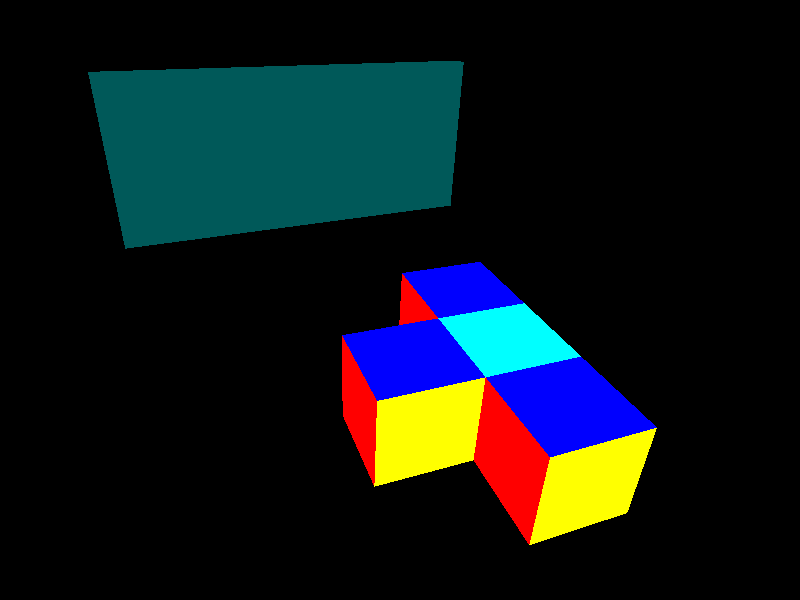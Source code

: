 // 20220821 (C) Gunter Liszewski -*- mode: pov; -*-
// Rubik cube's six centre cubelets
#version 3.7;
#include "colors.inc"
 global_settings { assumed_gamma 1.0 }

camera { location <0,2,-14> look_at <0,0,2> }
light_source { <-30,30,-10> 1 }

#macro Side( Colour, P1, P2, P3, P4)
  polygon {  5, P1 P2 P3 P4 P1
    texture{ finish  { specular 0.6 }
      pigment { colour Colour }
      normal  { agate 0.25 scale 1/2 }}}
#end
// We want a cubelet of unit square facelets
#declare F = Side(Red,     <-1,-1,-1>, <-1,1,-1>, <1,1,-1>, <1,-1,-1>)
#declare B = Side(Green,   <-1,-1,1>, <-1,1,1>, <1,1,1>, <1,-1,1>)
#declare U = Side(Blue,    <-1,1,-1>, <-1,1,1>, <1,1,1>, <1,1,-1>)
#declare D = Side(Cyan,    <-1,-1,-1>, <-1,-1,1>, <1,-1,1>, <1,-1,-1>)
#declare L = Side(Magenta, <-1,-1,-1>, <-1,-1,1>, <-1,1,1>, <-1,1,-1>)
#declare R = Side(Yellow,  <1,-1,-1>, <1,1,-1>, <1,1,1>, <1,-1,1>)

#macro Spin(a,b)
  #switch (a)
    #case (0) 
      rotate z*(b=2?0:(b=3?180:(b=4?-90:(b=5?90:0))))
    #break
    #case (1)
      rotate y*180
      rotate z*(b=2?0:(b=3?180:(b=4?90:(b=5?-90:0))))
    #break
    #case (2) 
      rotate x*-90 
      rotate z*(b=0?180:(b=1?0:(b=4?-90:(b=5?90:0))))      
    #break
    #case (3) 
      rotate x*90
      rotate z*(b=0?0:(b=1?180:(b=4?-90:(b=5?90:0))))      
    #break
    #case (4) 
      rotate y*-90
      rotate z*(b=0?90:(b=1?-90:(b=2?0:(b=3?180:0))))      
    #break
    #case (5) 
      rotate y*90
      rotate z*(b=0?-90:(b=1?90:(b=2?0:(b=3?180:0))))      
    #break
  #end
#end

#macro Cubelet(a,b)
  union {
  object { F }
  object { U }
  object { R }
  object { B }
  object { D }
  object { L }
    Spin(a,b)
  }
#end
#declare standard_cubelet = Cubelet(0,2);

#macro edge(a,b)
  #local X=0;
  #local Y=0;
  #local Z=0;
  #switch (a)
    #case (0) #local X=-1;
    #break
    #case (1) #local X=1;
    #break
    #case (2) #local Y=1;
    #break
    #case (3) #local Y=-1;
    #break
  #else
    #debug "What is it on this edge A?"
  #end
  #switch (b)
    #case (2) #local Y=1;
    #break
    #case (3) #local Y=-1;
    #break
    #case (4) #local Z=-1;
    #break
    #case (5) #local Z=1;
    #break
  #else
    #debug "What about this face on edge B?"
  #end
  object { Cubelet(0,2) translate <2*X,2*Y,2*Z> }
#end

#macro corner(a,b,c)
  #local X=1; // front, or FUR, or 025
  #local Y=1; //        up
  #local Z=1; //        right
  #switch (a)
    #case (0) #local X=-1;
    #break
    #case (1) #local X=1;
    #break
  #else
    #debug "What is it this corner A?"
  #end
  #switch (b)
    #case (2) #local Y=1;
    #break
    #case (3) #local Y=-1;
    #break
    #case (4) #local Z=-1;
    #break
    #case (5) #local Z=1;
    #break
  #else
    #debug "What about corner B?"
  #end
    #switch (c)
    #case (2) #local Y=1;
    #break
    #case (3) #local Y=-1;
    #break
    #case (4) #local Z=-1;
    #break
    #case (5) #local Z=1;
    #break
  #else
    #debug "Where it the face C?"
  #end
  object { standard_cubelet translate <2*X,2*Y,2*Z> }
#end

#macro centre(a,b,c)
  #local X=0;
  #local Y=0;
  #local Z=0;
  #switch (a)
    #case (0) #local X=-1;
    #break
    #case (1) #local X=1;
    #break
    #case (2) #local Y=1;
    #break
    #case (3) #local Y=-1;
    #break
    #case (4) #local Z=-1;
    #break
    #case (5) #local Z=1;
    #break
  #else
    #debug "What is it at this centre A?"
  #end
  object {  Cubelet(b,c)
    translate <X*2,Y*2,Z*2> }  
#end

#declare standard_edges = union {
// y*0 x*0
  edge(0,2) // front up
  edge(0,3) //       down
  edge(0,4) //       left
  edge(0,5) //       right
// y*180  
  edge(1,2) // back  up
  edge(1,3) //       down
  edge(1,4) //       left
  edge(1,5) //       right
// x*-90  
  edge(2,4) // up    left
  edge(2,5) //       right
// x*90  
  edge(3,4) // down  left
  edge(3,5) //       right
} // standard_edges
#declare standard_corners = union {
// y*0
  corner(0,4,2) // front left up
  corner(0,2,5) //       up right
  corner(0,5,3) //       right down
  corner(0,3,4) //       down left
// y*180
  corner(1,5,2) // back right up
  corner(1,2,4) //      up left
  corner(1,4,3) //      left down
  corner(1,3,5) //      down right
} // standard_corners

#macro centres(a,b)
  union {
// y*0 x*0
  centre(0,a,b) // front
  centre(1,a,b) // back
  centre(2,a,b) // up
  centre(3,a,b) // down
  centre(4,a,b) // left
  centre(5,a,b) // right
} // centres
#end
#declare standard_centres = centres(0,2);

#macro Mirror( Colour )
  box { <0,0,0>, <10,4.5,0.3>
    pigment { colour Colour } finish { reflection 1 } }
#end

//--------------------------------------------------
// reorientation macro, from abyss.pov in 3.7 scenes
//--------------------------------------------------
#macro mOrient(P1,P2)
#local yV1=vnormalize(P2-P1);
#local xV1=vnormalize(vcross(yV1,z));
#local zV1=vcross(xV1,yV1);
                matrix <xV1.x,xV1.y,xV1.z,yV1.x,yV1.y,yV1.z,zV1.x,zV1.y,zV1.z,P1.x,P1.y,P1.z>
#end

#macro Matrix()
  matrix
<   
//  1,0,0, 0,1,0, 0,0,1, 0,0,0 // additive zero matrix-transform (implied column 0,0,0,1)
// our experiments
    // 1.3,0.6,0,    0,1,0, 0,0,1,   -1,0,0
  1.4, 0.6,   0, // 0, --- 3x3 rotation matrix
 -1.3,   1,   0, // 0, --- (V*T)_x=v_x*t_00 + v_y*t_10 + v_z*t_20 + t_30
    0,   0, 1.6, // 0, --- (V*T)_y=v_x*t_01 + v_y*t_11 + v_z*t_21 + t_31
                 //    --- (V*T)_z=v_x*t_02 + v_y*t_12 + v_z*t_22 + t_32
   -1,   0,   0  // 1, --- translation row vector
// POV-ray on the calculation of the matrix-transformed object
// https://www.povray.org/documentation/3.7.0/r3_3.html#r3_3_1_12_4
>
#end

// The things in this picture
union {
  object { Mirror( <0,0.1,0.1> ) rotate y*87 translate <-9,0,3> }

  #declare here=<-5,0,2>;
  #macro next(P)
    #declare here=here+P; scale 0.5 rotate y*-19 translate here
  #end

  #declare the_centre = union {
    object { centres(2,0) next(<0,0,0>) }
  }
//  the_centre

  #declare the_standard_centre = union {
    object { standard_centres next(<3,0,-6>) }
  }
//  the_standard_centre

  // rotating a centre

  #declare this_F = centre(0,0,2);
  this_F 

  #declare this_B = centre(1,0,2);
  this_B
  
  #declare this_L = centre(4,0,2);
  this_L
  
  #declare P = array [3][3] { { 1,2,3 }, { 4,5,6} , {7,8,9} };

  // #declare M1 = < 0,0,1, 0,1,0, -1,0,0, 0,0,0 >;
  // #declare M2 = < 0,0,1, 0,1,0, -1,0,0, 0,0,0 >; 
  // #declare M3 = M1*M2;
  // #debug str(matrix < 0,0,1, 0,1,0, -1,0,0, 0,0,0 >)

  #declare T = transform { rotate x*90 };
  #declare T90 = function {
    transform {
      matrix < 1,0,0, 0,-1,0, 0,0,-1, 0,0,0>
    }
  }
  #macro X180()
      matrix < 1,0,0, 0,-1,0, 0,0,-1, 0,0,0>
   #end
   // object { Cubelet(0,2) transform { rotate x*90 } }
   // object { Cubelet(0,2)  matrix < 1,0,0, 0,-1,0, 0,0,-1, 0,0,0>  }
   object { Cubelet(0,2) X180() }

  translate <3,0,1> 
  rotate <131,122,133> 
}
